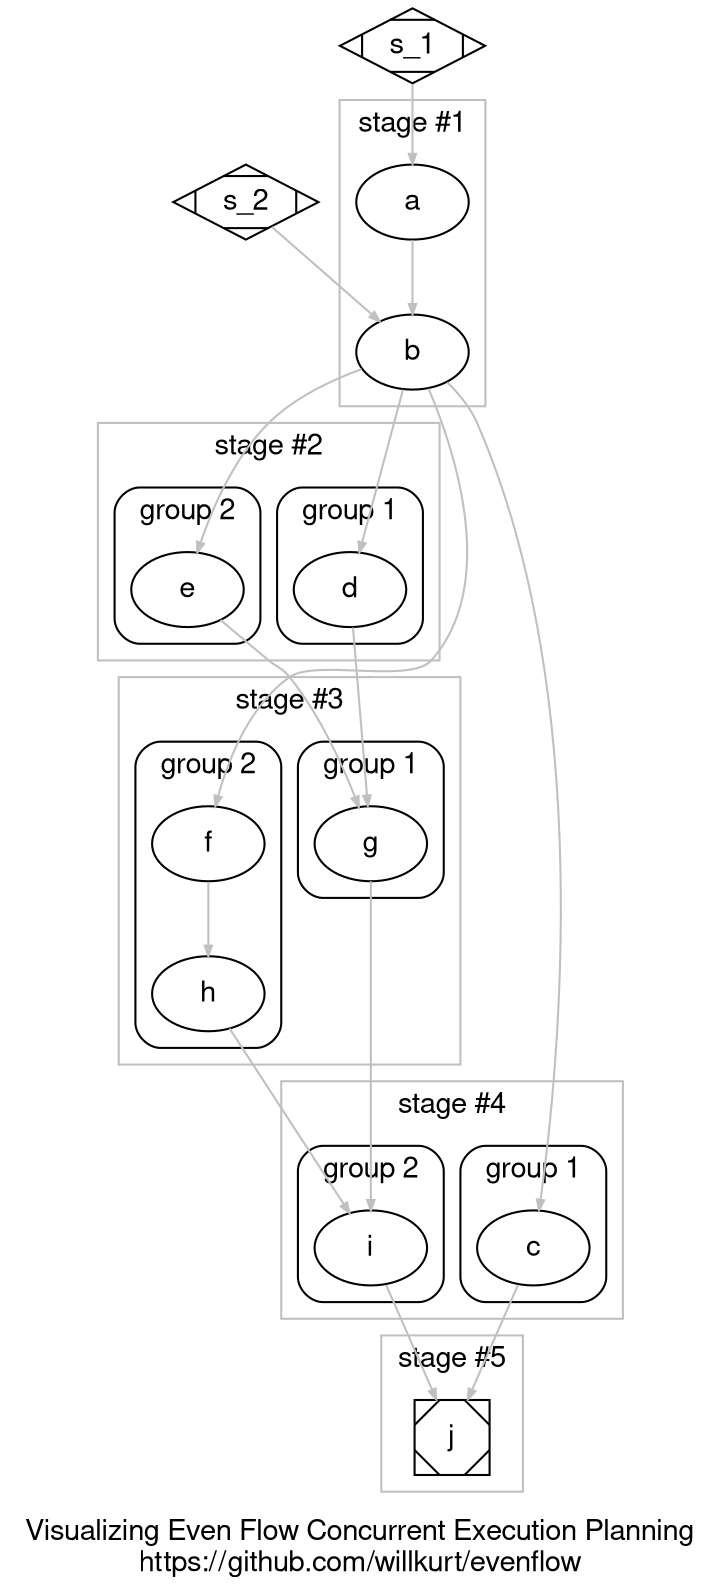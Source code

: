 digraph DAG3 {
	fontname="Helvetica,Arial,sans-serif"
	node [fontname="Helvetica,Arial,sans-serif"]
	edge [fontname="Helvetica,Arial,sans-serif",color=gray,arrowsize=0.5]
    label="Visualizing Even Flow Concurrent Execution Planning\nhttps://github.com/willkurt/evenflow"
   subgraph cluster_1 {
       color=gray;
       node [color=black];
       a;
       b;
       label = "stage #1";
   }
   subgraph cluster_2 {
       color=gray
       node [color=black];

       label = "stage #2";
       
       subgraph cluster_group_1 {
        color=black;
        style=rounded;
        d;
        label="group 1";
       }
       subgraph cluster_group_2 {
        color=black;
        style=rounded;
        e;
        label="group 2";
       }
   }

   subgraph cluster_3 {
       color=gray;
       node [color=black];
       label = "stage #3";
       subgraph cluster_group_1 {
        color=black;
        style=rounded;
        g;
        label="group 1";
       }
     subgraph cluster_group_2 {
        color=black;
        style=rounded;
        f->h;
        label="group 2";
       }
   }
   subgraph cluster_4 {
       color=gray;
       node [color=black];
       label = "stage #4";
       
       subgraph cluster_group_1 {
        color=black;
        style=rounded;
        c;
        label="group 1";
       }
       subgraph cluster_group_2 {
        color=black;
        style=rounded;
        i;
        label="group 2";
       }
   }

   subgraph cluster_5 {
       color=gray;
       node [color=black];
       label = "stage #5";
       j
   } 
   
       s_1 -> a;
       s_2 -> b;
       	a -> b;
    b -> c;
    b -> d;
    b -> e;

    b -> f;
    c -> j;
    d -> g;
    e -> g;
    g -> i;
    h -> i;
    i -> j;


	s_1 [shape=Mdiamond];
    s_2 [shape=Mdiamond];
	j [shape=Msquare];
}